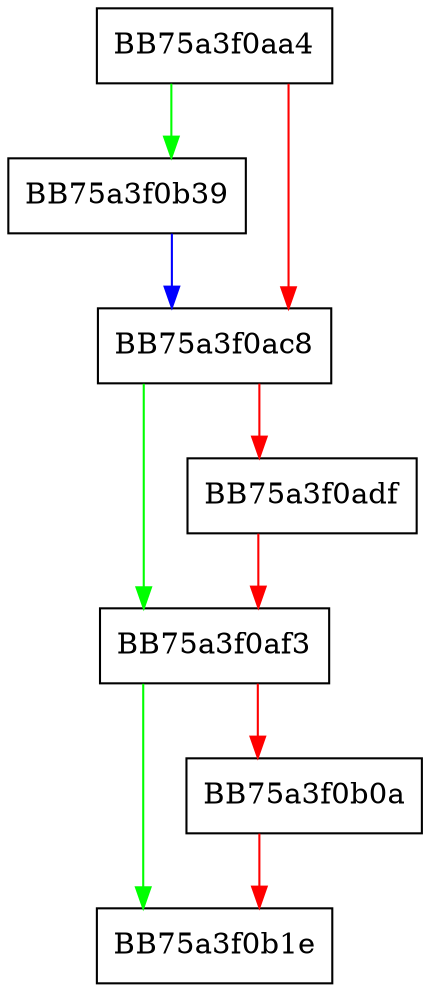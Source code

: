 digraph rpf_pInvoke_PE {
  node [shape="box"];
  graph [splines=ortho];
  BB75a3f0aa4 -> BB75a3f0b39 [color="green"];
  BB75a3f0aa4 -> BB75a3f0ac8 [color="red"];
  BB75a3f0ac8 -> BB75a3f0af3 [color="green"];
  BB75a3f0ac8 -> BB75a3f0adf [color="red"];
  BB75a3f0adf -> BB75a3f0af3 [color="red"];
  BB75a3f0af3 -> BB75a3f0b1e [color="green"];
  BB75a3f0af3 -> BB75a3f0b0a [color="red"];
  BB75a3f0b0a -> BB75a3f0b1e [color="red"];
  BB75a3f0b39 -> BB75a3f0ac8 [color="blue"];
}